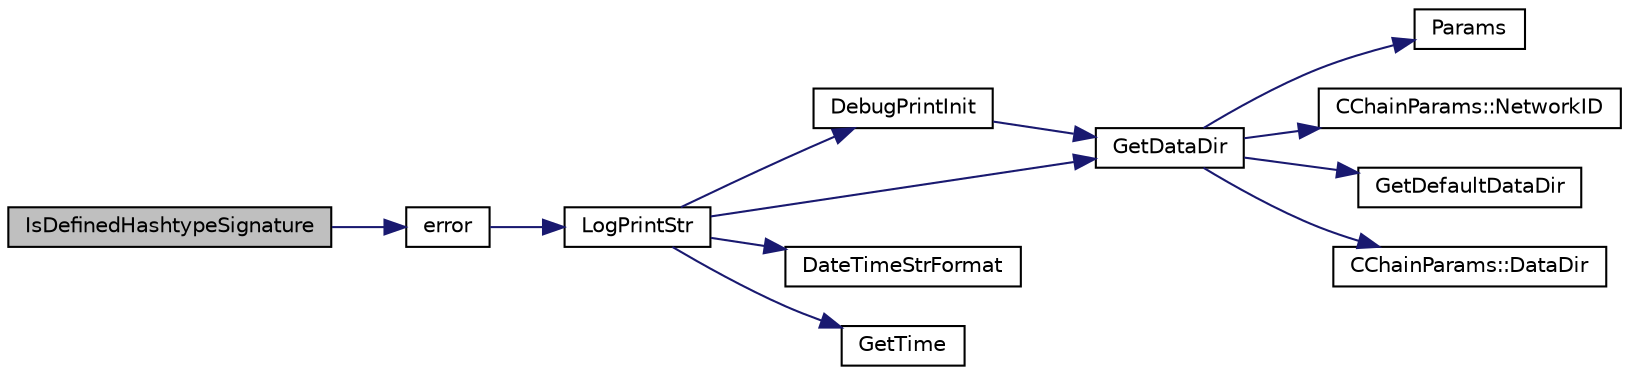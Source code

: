 digraph "IsDefinedHashtypeSignature"
{
  edge [fontname="Helvetica",fontsize="10",labelfontname="Helvetica",labelfontsize="10"];
  node [fontname="Helvetica",fontsize="10",shape=record];
  rankdir="LR";
  Node1784 [label="IsDefinedHashtypeSignature",height=0.2,width=0.4,color="black", fillcolor="grey75", style="filled", fontcolor="black"];
  Node1784 -> Node1785 [color="midnightblue",fontsize="10",style="solid",fontname="Helvetica"];
  Node1785 [label="error",height=0.2,width=0.4,color="black", fillcolor="white", style="filled",URL="$d8/d3c/util_8h.html#af8985880cf4ef26df0a5aa2ffcb76662"];
  Node1785 -> Node1786 [color="midnightblue",fontsize="10",style="solid",fontname="Helvetica"];
  Node1786 [label="LogPrintStr",height=0.2,width=0.4,color="black", fillcolor="white", style="filled",URL="$d8/d3c/util_8h.html#afd4c3002b2797c0560adddb6af3ca1da"];
  Node1786 -> Node1787 [color="midnightblue",fontsize="10",style="solid",fontname="Helvetica"];
  Node1787 [label="DebugPrintInit",height=0.2,width=0.4,color="black", fillcolor="white", style="filled",URL="$df/d2d/util_8cpp.html#a751ff5f21d880737811136b5e0bcea12"];
  Node1787 -> Node1788 [color="midnightblue",fontsize="10",style="solid",fontname="Helvetica"];
  Node1788 [label="GetDataDir",height=0.2,width=0.4,color="black", fillcolor="white", style="filled",URL="$df/d2d/util_8cpp.html#ab83866a054745d4b30a3948a1b44beba"];
  Node1788 -> Node1789 [color="midnightblue",fontsize="10",style="solid",fontname="Helvetica"];
  Node1789 [label="Params",height=0.2,width=0.4,color="black", fillcolor="white", style="filled",URL="$df/dbf/chainparams_8cpp.html#ace5c5b706d71a324a417dd2db394fd4a",tooltip="Return the currently selected parameters. "];
  Node1788 -> Node1790 [color="midnightblue",fontsize="10",style="solid",fontname="Helvetica"];
  Node1790 [label="CChainParams::NetworkID",height=0.2,width=0.4,color="black", fillcolor="white", style="filled",URL="$d1/d4f/class_c_chain_params.html#a90dc493ec0c0325c98c3ac06eb99862b"];
  Node1788 -> Node1791 [color="midnightblue",fontsize="10",style="solid",fontname="Helvetica"];
  Node1791 [label="GetDefaultDataDir",height=0.2,width=0.4,color="black", fillcolor="white", style="filled",URL="$df/d2d/util_8cpp.html#ab272995de020a3bcbf743be630e485c6"];
  Node1788 -> Node1792 [color="midnightblue",fontsize="10",style="solid",fontname="Helvetica"];
  Node1792 [label="CChainParams::DataDir",height=0.2,width=0.4,color="black", fillcolor="white", style="filled",URL="$d1/d4f/class_c_chain_params.html#a959488b5d8e6fe62857940b831d73a78"];
  Node1786 -> Node1788 [color="midnightblue",fontsize="10",style="solid",fontname="Helvetica"];
  Node1786 -> Node1793 [color="midnightblue",fontsize="10",style="solid",fontname="Helvetica"];
  Node1793 [label="DateTimeStrFormat",height=0.2,width=0.4,color="black", fillcolor="white", style="filled",URL="$df/d2d/util_8cpp.html#a749bc6776c8ec72d7c5e4dea56aee415"];
  Node1786 -> Node1794 [color="midnightblue",fontsize="10",style="solid",fontname="Helvetica"];
  Node1794 [label="GetTime",height=0.2,width=0.4,color="black", fillcolor="white", style="filled",URL="$df/d2d/util_8cpp.html#a46fac5fba8ba905b5f9acb364f5d8c6f"];
}

